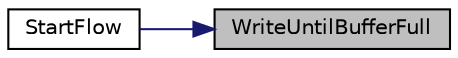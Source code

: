 digraph "WriteUntilBufferFull"
{
 // LATEX_PDF_SIZE
  edge [fontname="Helvetica",fontsize="10",labelfontname="Helvetica",labelfontsize="10"];
  node [fontname="Helvetica",fontsize="10",shape=record];
  rankdir="RL";
  Node1 [label="WriteUntilBufferFull",height=0.2,width=0.4,color="black", fillcolor="grey75", style="filled", fontcolor="black",tooltip=" "];
  Node1 -> Node2 [dir="back",color="midnightblue",fontsize="10",style="solid",fontname="Helvetica"];
  Node2 [label="StartFlow",height=0.2,width=0.4,color="black", fillcolor="white", style="filled",URL="$tcp-large-transfer_8cc.html#ae30569e5dd9cf9410117760ce50f62c9",tooltip=" "];
}

